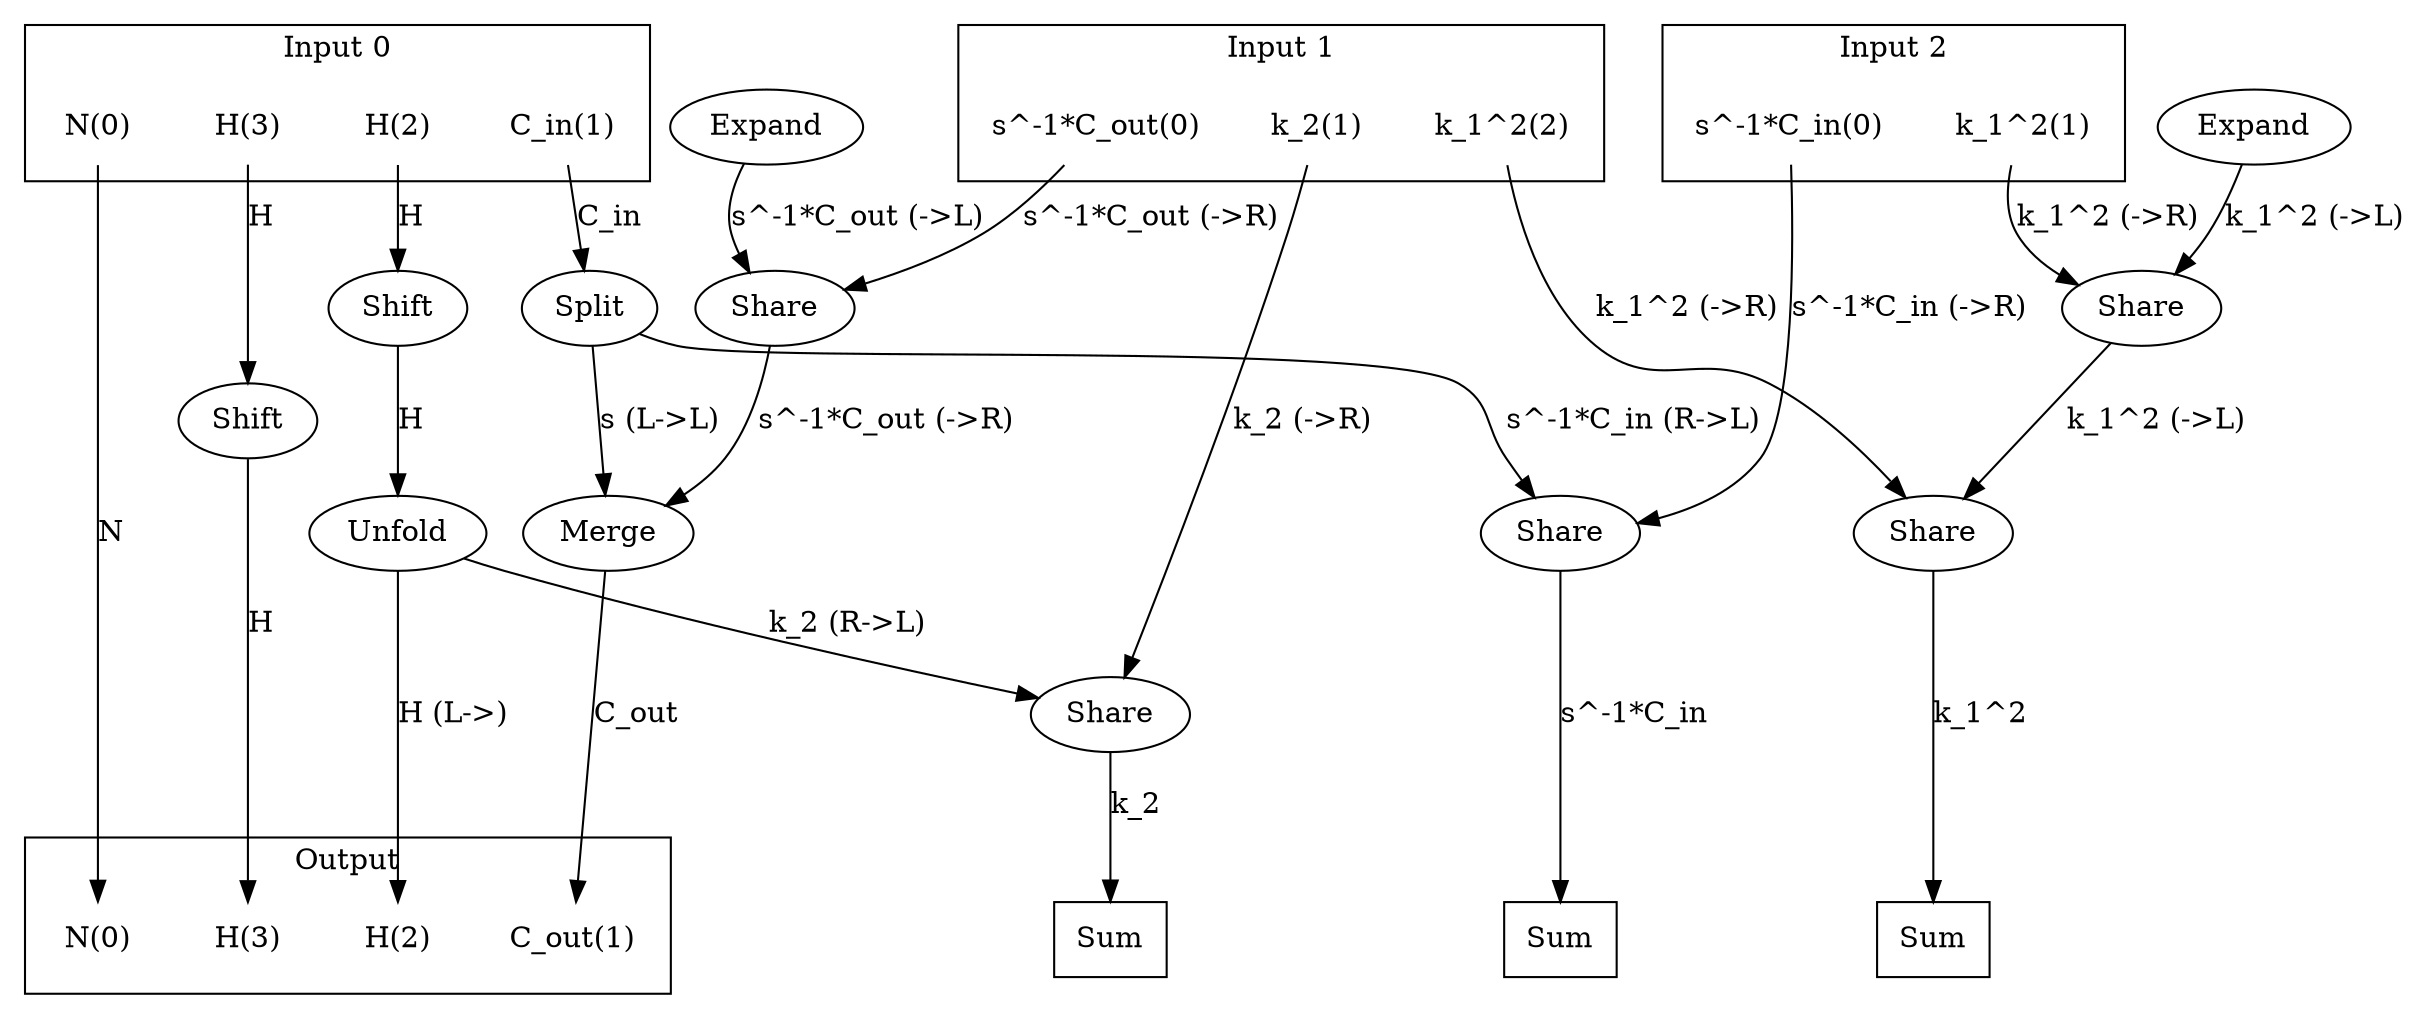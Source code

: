 digraph kernel_generated {
newrank = true;
op_0x56459c258320 [label="Share"];
op_0x56459c258370 [label="Share"];
op_0x56459c2583c0 [label="Share"];
op_0x56459c258460 [label="Share"];
op_0x56459c2584b0 [label="Share"];
op_0x56459c258798 [label="Expand"];
op_0x56459c2587d8 [label="Expand"];
op_0x56459c259030 [label="Shift"];
op_0x56459c2592a0 [label="Shift"];
op_0x56459c25a840 [label="Merge"];
op_0x56459c25b980 [label="Split"];
op_0x56459c25c880 [label="Unfold"];
reduce_0x7fdbac001ee8 [label="Sum", shape=box];
reduce_0x7fdbac001cc0 [label="Sum", shape=box];
reduce_0x7fdbac005768 [label="Sum", shape=box];
subgraph cluster_out {
label = "Output";
out_0 [label="N(0)", shape=none];
out_1 [label="C_out(1)", shape=none];
out_2 [label="H(2)", shape=none];
out_3 [label="H(3)", shape=none];
}
{ rank = same;
reduce_0x7fdbac001ee8;
reduce_0x7fdbac001cc0;
reduce_0x7fdbac005768;
out_0;
out_1;
out_2;
out_3;
}
subgraph cluster_in_0 {
label = "Input 0";
in_0_0 [label="N(0)", shape=none];
in_0_1 [label="C_in(1)", shape=none];
in_0_2 [label="H(2)", shape=none];
in_0_3 [label="H(3)", shape=none];
}
subgraph cluster_in_1 {
label = "Input 1";
in_1_0 [label="s^-1*C_out(0)", shape=none];
in_1_1 [label="k_2(1)", shape=none];
in_1_2 [label="k_1^2(2)", shape=none];
}
subgraph cluster_in_2 {
label = "Input 2";
in_2_0 [label="s^-1*C_in(0)", shape=none];
in_2_1 [label="k_1^2(1)", shape=none];
}
{ rank = same;
in_0_0;
in_0_1;
in_0_2;
in_0_3;
in_1_0;
in_1_1;
in_1_2;
in_2_0;
in_2_1;
}
in_0_0 -> out_0 [label="N"];
in_0_1 -> op_0x56459c25b980 [label="C_in"];
in_0_2 -> op_0x56459c2592a0 [label="H"];
in_0_3 -> op_0x56459c259030 [label="H"];
in_1_0 -> op_0x56459c2583c0 [label="s^-1*C_out (->R)"];
in_1_1 -> op_0x56459c258320 [label="k_2 (->R)"];
in_1_2 -> op_0x56459c258370 [label="k_1^2 (->R)"];
in_2_0 -> op_0x56459c2584b0 [label="s^-1*C_in (->R)"];
in_2_1 -> op_0x56459c258460 [label="k_1^2 (->R)"];
op_0x56459c25a840 -> out_1 [label="C_out"];
op_0x56459c25c880 -> out_2 [label="H (L->)"];
op_0x56459c259030 -> out_3 [label="H"];
op_0x56459c25c880 -> op_0x56459c258320 [label="k_2 (R->L)"];
op_0x56459c258460 -> op_0x56459c258370 [label="k_1^2 (->L)"];
op_0x56459c258798 -> op_0x56459c2583c0 [label="s^-1*C_out (->L)"];
op_0x56459c2587d8 -> op_0x56459c258460 [label="k_1^2 (->L)"];
op_0x56459c25b980 -> op_0x56459c2584b0 [label="s^-1*C_in (R->L)"];
op_0x56459c25b980 -> op_0x56459c25a840 [label="s (L->L)"];
op_0x56459c2583c0 -> op_0x56459c25a840 [label="s^-1*C_out (->R)"];
op_0x56459c2592a0 -> op_0x56459c25c880 [label="H"];
op_0x56459c258370 -> reduce_0x7fdbac001cc0 [label="k_1^2"];
op_0x56459c258320 -> reduce_0x7fdbac001ee8 [label="k_2"];
op_0x56459c2584b0 -> reduce_0x7fdbac005768 [label="s^-1*C_in"];
}
